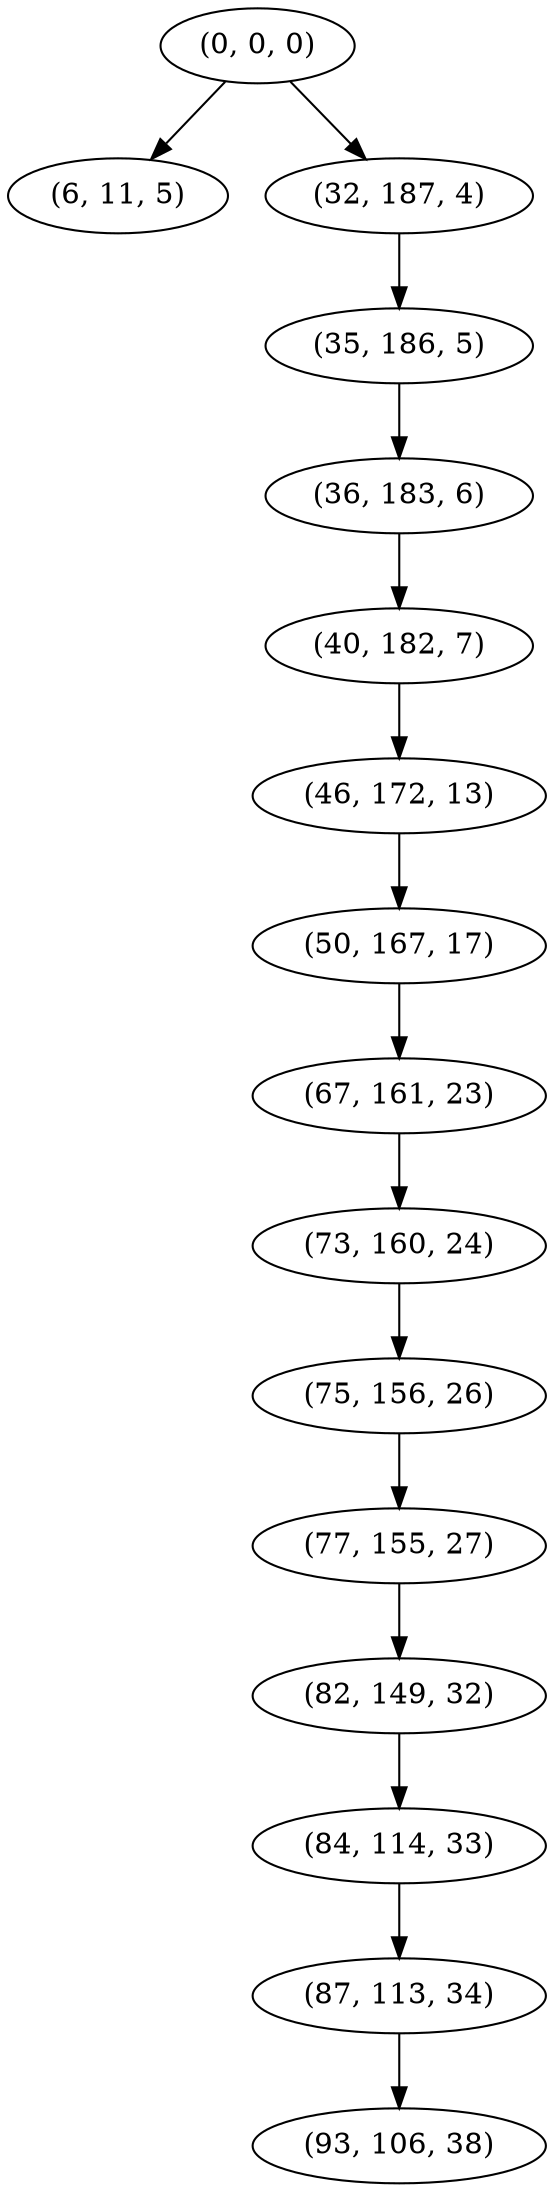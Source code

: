 digraph tree {
    "(0, 0, 0)";
    "(6, 11, 5)";
    "(32, 187, 4)";
    "(35, 186, 5)";
    "(36, 183, 6)";
    "(40, 182, 7)";
    "(46, 172, 13)";
    "(50, 167, 17)";
    "(67, 161, 23)";
    "(73, 160, 24)";
    "(75, 156, 26)";
    "(77, 155, 27)";
    "(82, 149, 32)";
    "(84, 114, 33)";
    "(87, 113, 34)";
    "(93, 106, 38)";
    "(0, 0, 0)" -> "(6, 11, 5)";
    "(0, 0, 0)" -> "(32, 187, 4)";
    "(32, 187, 4)" -> "(35, 186, 5)";
    "(35, 186, 5)" -> "(36, 183, 6)";
    "(36, 183, 6)" -> "(40, 182, 7)";
    "(40, 182, 7)" -> "(46, 172, 13)";
    "(46, 172, 13)" -> "(50, 167, 17)";
    "(50, 167, 17)" -> "(67, 161, 23)";
    "(67, 161, 23)" -> "(73, 160, 24)";
    "(73, 160, 24)" -> "(75, 156, 26)";
    "(75, 156, 26)" -> "(77, 155, 27)";
    "(77, 155, 27)" -> "(82, 149, 32)";
    "(82, 149, 32)" -> "(84, 114, 33)";
    "(84, 114, 33)" -> "(87, 113, 34)";
    "(87, 113, 34)" -> "(93, 106, 38)";
}

